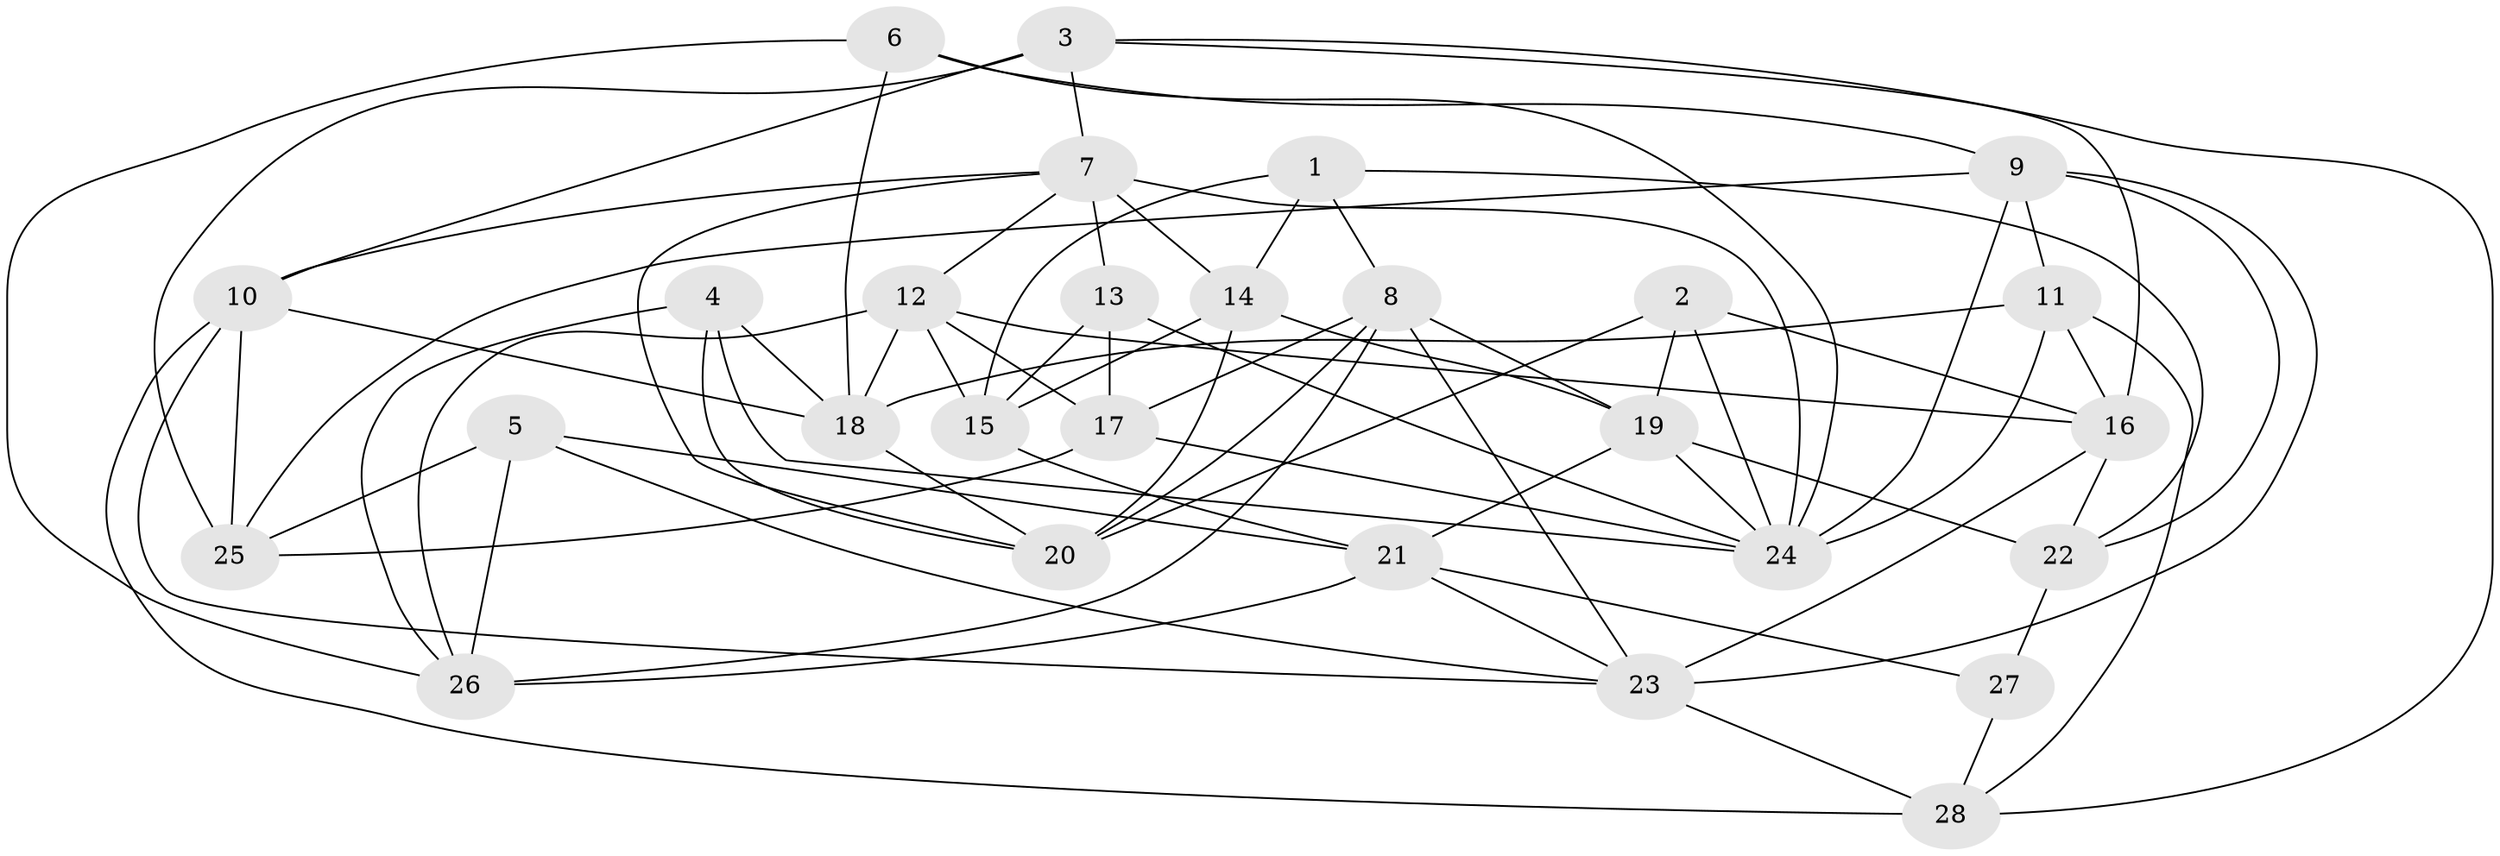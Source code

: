 // original degree distribution, {4: 1.0}
// Generated by graph-tools (version 1.1) at 2025/27/03/09/25 03:27:01]
// undirected, 28 vertices, 75 edges
graph export_dot {
graph [start="1"]
  node [color=gray90,style=filled];
  1;
  2;
  3;
  4;
  5;
  6;
  7;
  8;
  9;
  10;
  11;
  12;
  13;
  14;
  15;
  16;
  17;
  18;
  19;
  20;
  21;
  22;
  23;
  24;
  25;
  26;
  27;
  28;
  1 -- 8 [weight=1.0];
  1 -- 14 [weight=1.0];
  1 -- 15 [weight=1.0];
  1 -- 22 [weight=1.0];
  2 -- 16 [weight=1.0];
  2 -- 19 [weight=1.0];
  2 -- 20 [weight=1.0];
  2 -- 24 [weight=1.0];
  3 -- 7 [weight=1.0];
  3 -- 10 [weight=1.0];
  3 -- 16 [weight=1.0];
  3 -- 25 [weight=2.0];
  3 -- 28 [weight=1.0];
  4 -- 18 [weight=1.0];
  4 -- 20 [weight=1.0];
  4 -- 24 [weight=1.0];
  4 -- 26 [weight=1.0];
  5 -- 21 [weight=1.0];
  5 -- 23 [weight=1.0];
  5 -- 25 [weight=1.0];
  5 -- 26 [weight=1.0];
  6 -- 9 [weight=1.0];
  6 -- 18 [weight=1.0];
  6 -- 24 [weight=1.0];
  6 -- 26 [weight=1.0];
  7 -- 10 [weight=1.0];
  7 -- 12 [weight=1.0];
  7 -- 13 [weight=1.0];
  7 -- 14 [weight=2.0];
  7 -- 20 [weight=1.0];
  7 -- 24 [weight=1.0];
  8 -- 17 [weight=1.0];
  8 -- 19 [weight=1.0];
  8 -- 20 [weight=1.0];
  8 -- 23 [weight=1.0];
  8 -- 26 [weight=1.0];
  9 -- 11 [weight=1.0];
  9 -- 22 [weight=1.0];
  9 -- 23 [weight=1.0];
  9 -- 24 [weight=1.0];
  9 -- 25 [weight=1.0];
  10 -- 18 [weight=1.0];
  10 -- 23 [weight=1.0];
  10 -- 25 [weight=1.0];
  10 -- 28 [weight=1.0];
  11 -- 16 [weight=1.0];
  11 -- 18 [weight=1.0];
  11 -- 24 [weight=2.0];
  11 -- 28 [weight=1.0];
  12 -- 15 [weight=1.0];
  12 -- 16 [weight=1.0];
  12 -- 17 [weight=1.0];
  12 -- 18 [weight=1.0];
  12 -- 26 [weight=1.0];
  13 -- 15 [weight=2.0];
  13 -- 17 [weight=2.0];
  13 -- 24 [weight=1.0];
  14 -- 15 [weight=1.0];
  14 -- 19 [weight=1.0];
  14 -- 20 [weight=1.0];
  15 -- 21 [weight=1.0];
  16 -- 22 [weight=1.0];
  16 -- 23 [weight=1.0];
  17 -- 24 [weight=1.0];
  17 -- 25 [weight=1.0];
  18 -- 20 [weight=1.0];
  19 -- 21 [weight=1.0];
  19 -- 22 [weight=1.0];
  19 -- 24 [weight=1.0];
  21 -- 23 [weight=1.0];
  21 -- 26 [weight=1.0];
  21 -- 27 [weight=1.0];
  22 -- 27 [weight=2.0];
  23 -- 28 [weight=2.0];
  27 -- 28 [weight=1.0];
}
